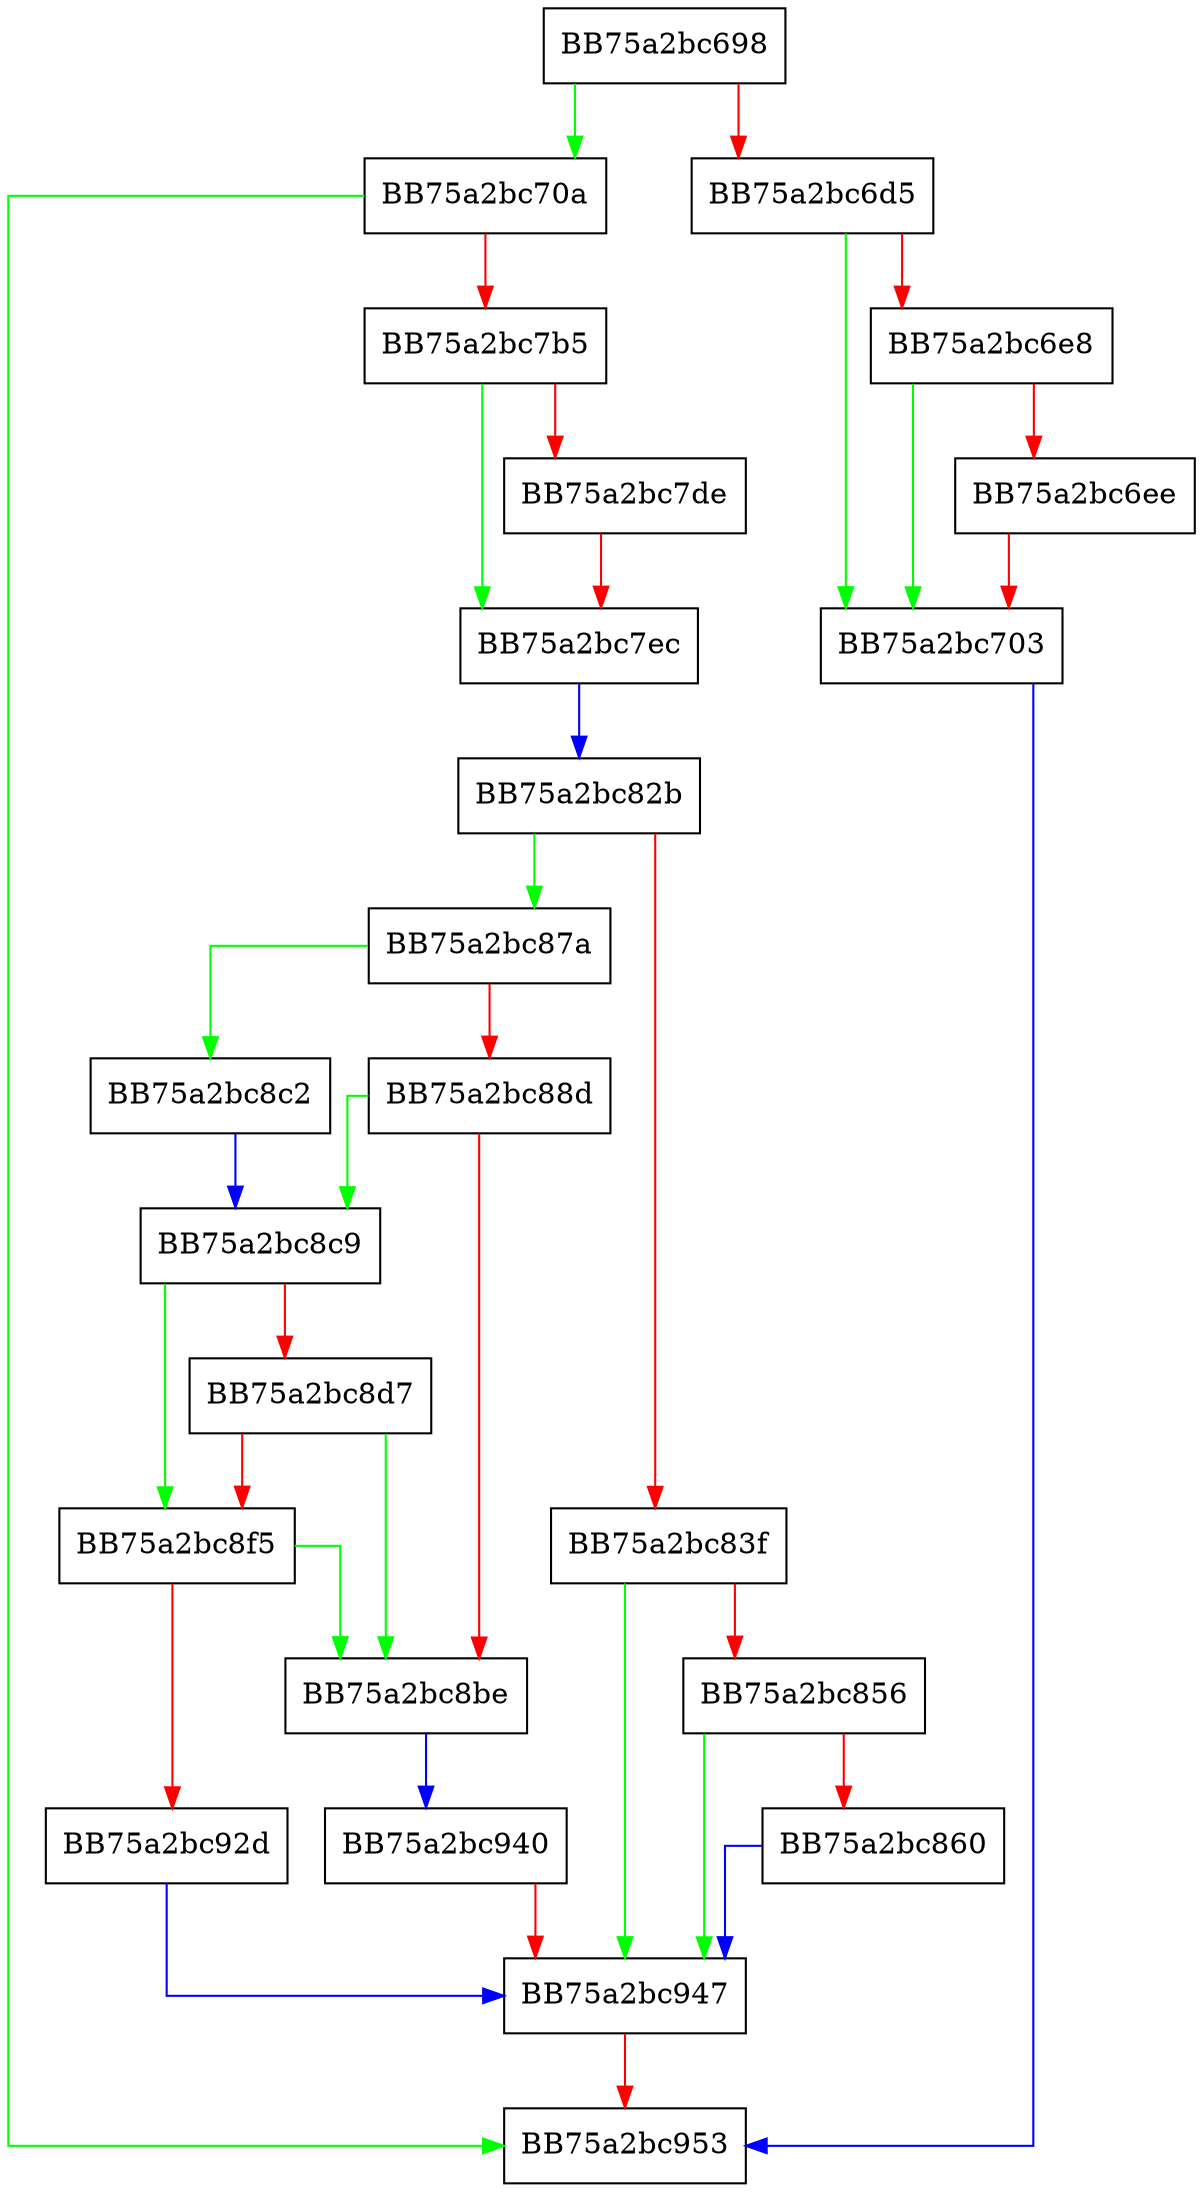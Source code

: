 digraph process {
  node [shape="box"];
  graph [splines=ortho];
  BB75a2bc698 -> BB75a2bc70a [color="green"];
  BB75a2bc698 -> BB75a2bc6d5 [color="red"];
  BB75a2bc6d5 -> BB75a2bc703 [color="green"];
  BB75a2bc6d5 -> BB75a2bc6e8 [color="red"];
  BB75a2bc6e8 -> BB75a2bc703 [color="green"];
  BB75a2bc6e8 -> BB75a2bc6ee [color="red"];
  BB75a2bc6ee -> BB75a2bc703 [color="red"];
  BB75a2bc703 -> BB75a2bc953 [color="blue"];
  BB75a2bc70a -> BB75a2bc953 [color="green"];
  BB75a2bc70a -> BB75a2bc7b5 [color="red"];
  BB75a2bc7b5 -> BB75a2bc7ec [color="green"];
  BB75a2bc7b5 -> BB75a2bc7de [color="red"];
  BB75a2bc7de -> BB75a2bc7ec [color="red"];
  BB75a2bc7ec -> BB75a2bc82b [color="blue"];
  BB75a2bc82b -> BB75a2bc87a [color="green"];
  BB75a2bc82b -> BB75a2bc83f [color="red"];
  BB75a2bc83f -> BB75a2bc947 [color="green"];
  BB75a2bc83f -> BB75a2bc856 [color="red"];
  BB75a2bc856 -> BB75a2bc947 [color="green"];
  BB75a2bc856 -> BB75a2bc860 [color="red"];
  BB75a2bc860 -> BB75a2bc947 [color="blue"];
  BB75a2bc87a -> BB75a2bc8c2 [color="green"];
  BB75a2bc87a -> BB75a2bc88d [color="red"];
  BB75a2bc88d -> BB75a2bc8c9 [color="green"];
  BB75a2bc88d -> BB75a2bc8be [color="red"];
  BB75a2bc8be -> BB75a2bc940 [color="blue"];
  BB75a2bc8c2 -> BB75a2bc8c9 [color="blue"];
  BB75a2bc8c9 -> BB75a2bc8f5 [color="green"];
  BB75a2bc8c9 -> BB75a2bc8d7 [color="red"];
  BB75a2bc8d7 -> BB75a2bc8be [color="green"];
  BB75a2bc8d7 -> BB75a2bc8f5 [color="red"];
  BB75a2bc8f5 -> BB75a2bc8be [color="green"];
  BB75a2bc8f5 -> BB75a2bc92d [color="red"];
  BB75a2bc92d -> BB75a2bc947 [color="blue"];
  BB75a2bc940 -> BB75a2bc947 [color="red"];
  BB75a2bc947 -> BB75a2bc953 [color="red"];
}